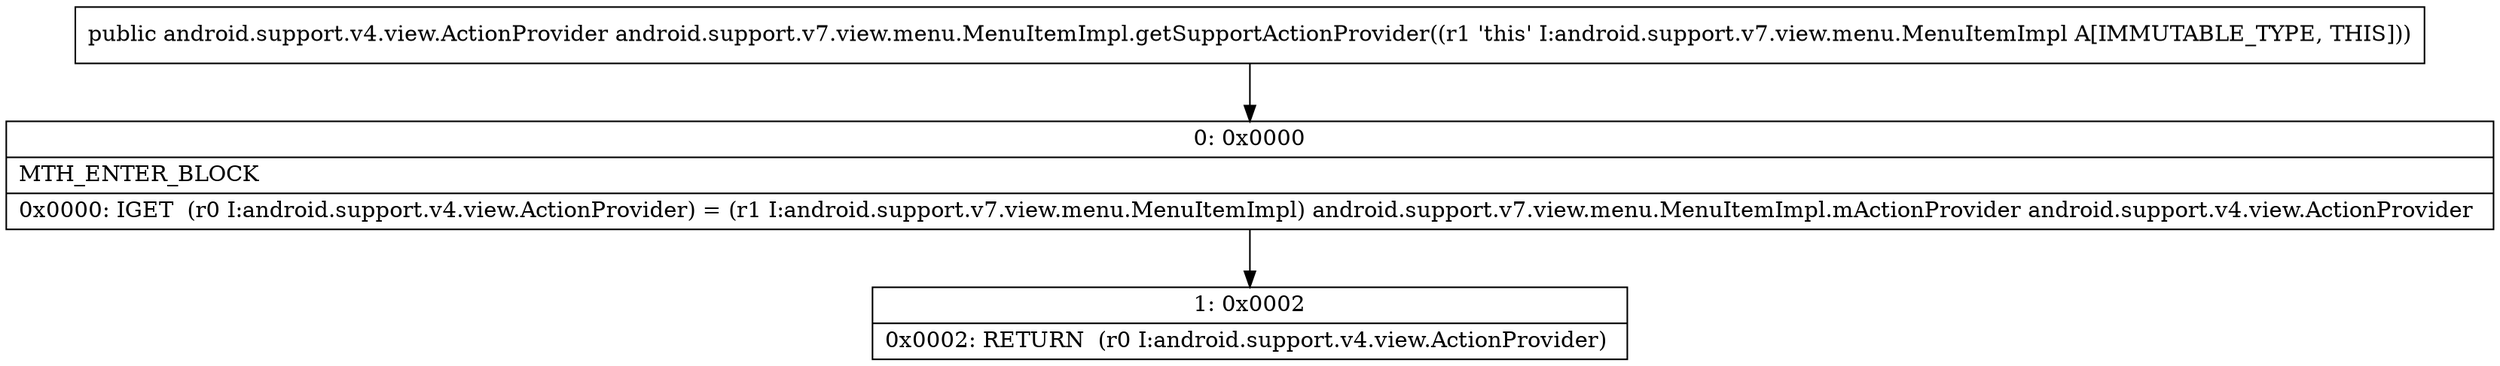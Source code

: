 digraph "CFG forandroid.support.v7.view.menu.MenuItemImpl.getSupportActionProvider()Landroid\/support\/v4\/view\/ActionProvider;" {
Node_0 [shape=record,label="{0\:\ 0x0000|MTH_ENTER_BLOCK\l|0x0000: IGET  (r0 I:android.support.v4.view.ActionProvider) = (r1 I:android.support.v7.view.menu.MenuItemImpl) android.support.v7.view.menu.MenuItemImpl.mActionProvider android.support.v4.view.ActionProvider \l}"];
Node_1 [shape=record,label="{1\:\ 0x0002|0x0002: RETURN  (r0 I:android.support.v4.view.ActionProvider) \l}"];
MethodNode[shape=record,label="{public android.support.v4.view.ActionProvider android.support.v7.view.menu.MenuItemImpl.getSupportActionProvider((r1 'this' I:android.support.v7.view.menu.MenuItemImpl A[IMMUTABLE_TYPE, THIS])) }"];
MethodNode -> Node_0;
Node_0 -> Node_1;
}

